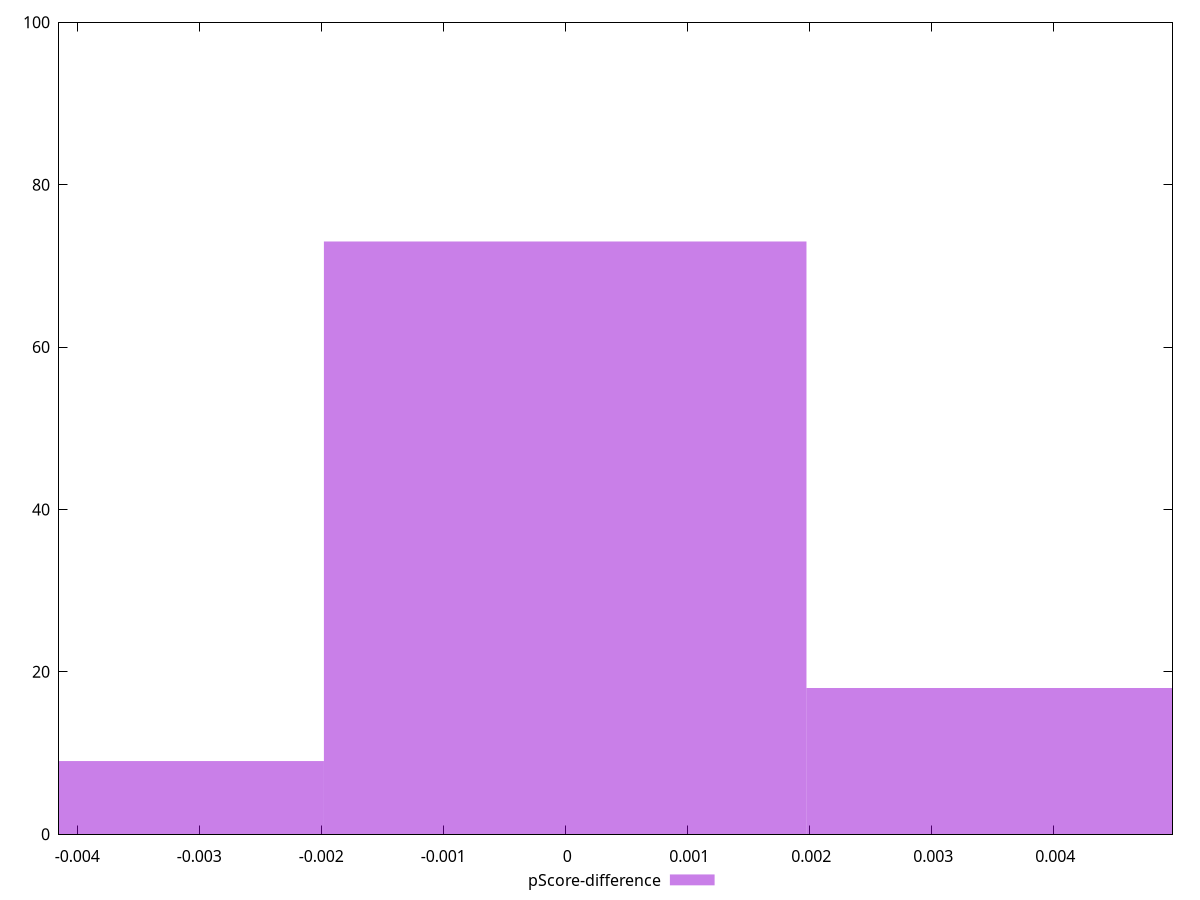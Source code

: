 reset

$pScoreDifference <<EOF
0 73
0.003955628050902849 18
-0.003955628050902849 9
EOF

set key outside below
set boxwidth 0.003955628050902849
set xrange [-0.00414920429992649:0.00497808167366709]
set yrange [0:100]
set trange [0:100]
set style fill transparent solid 0.5 noborder
set terminal svg size 640, 490 enhanced background rgb 'white'
set output "report_00019_2021-02-10T18-14-37.922Z//first-contentful-paint/samples/pages+cached+noadtech/pScore-difference/histogram.svg"

plot $pScoreDifference title "pScore-difference" with boxes

reset
